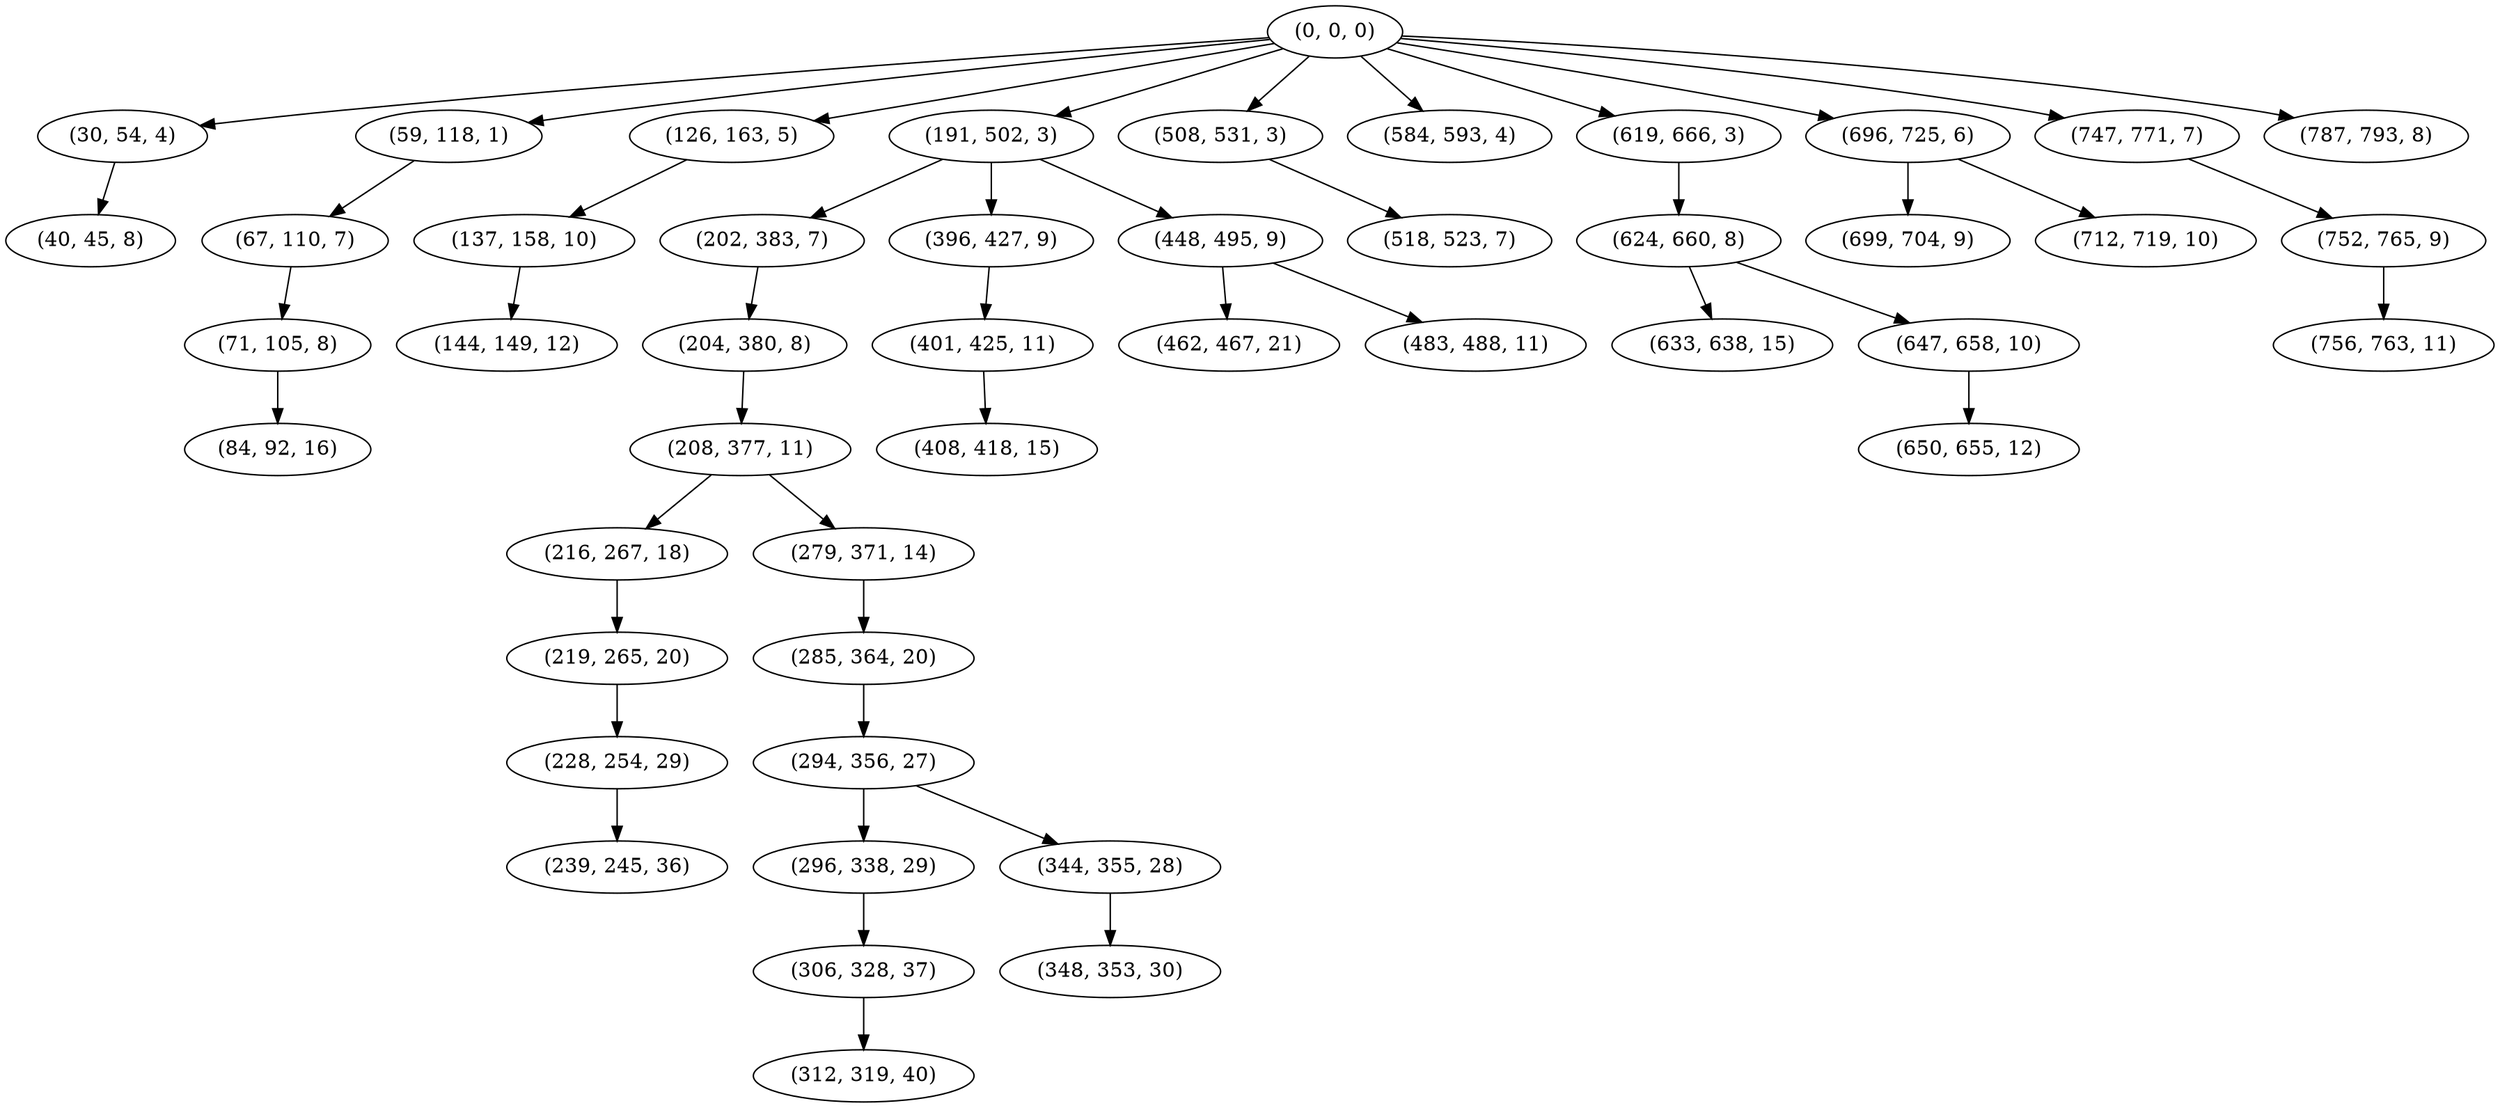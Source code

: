 digraph tree {
    "(0, 0, 0)";
    "(30, 54, 4)";
    "(40, 45, 8)";
    "(59, 118, 1)";
    "(67, 110, 7)";
    "(71, 105, 8)";
    "(84, 92, 16)";
    "(126, 163, 5)";
    "(137, 158, 10)";
    "(144, 149, 12)";
    "(191, 502, 3)";
    "(202, 383, 7)";
    "(204, 380, 8)";
    "(208, 377, 11)";
    "(216, 267, 18)";
    "(219, 265, 20)";
    "(228, 254, 29)";
    "(239, 245, 36)";
    "(279, 371, 14)";
    "(285, 364, 20)";
    "(294, 356, 27)";
    "(296, 338, 29)";
    "(306, 328, 37)";
    "(312, 319, 40)";
    "(344, 355, 28)";
    "(348, 353, 30)";
    "(396, 427, 9)";
    "(401, 425, 11)";
    "(408, 418, 15)";
    "(448, 495, 9)";
    "(462, 467, 21)";
    "(483, 488, 11)";
    "(508, 531, 3)";
    "(518, 523, 7)";
    "(584, 593, 4)";
    "(619, 666, 3)";
    "(624, 660, 8)";
    "(633, 638, 15)";
    "(647, 658, 10)";
    "(650, 655, 12)";
    "(696, 725, 6)";
    "(699, 704, 9)";
    "(712, 719, 10)";
    "(747, 771, 7)";
    "(752, 765, 9)";
    "(756, 763, 11)";
    "(787, 793, 8)";
    "(0, 0, 0)" -> "(30, 54, 4)";
    "(0, 0, 0)" -> "(59, 118, 1)";
    "(0, 0, 0)" -> "(126, 163, 5)";
    "(0, 0, 0)" -> "(191, 502, 3)";
    "(0, 0, 0)" -> "(508, 531, 3)";
    "(0, 0, 0)" -> "(584, 593, 4)";
    "(0, 0, 0)" -> "(619, 666, 3)";
    "(0, 0, 0)" -> "(696, 725, 6)";
    "(0, 0, 0)" -> "(747, 771, 7)";
    "(0, 0, 0)" -> "(787, 793, 8)";
    "(30, 54, 4)" -> "(40, 45, 8)";
    "(59, 118, 1)" -> "(67, 110, 7)";
    "(67, 110, 7)" -> "(71, 105, 8)";
    "(71, 105, 8)" -> "(84, 92, 16)";
    "(126, 163, 5)" -> "(137, 158, 10)";
    "(137, 158, 10)" -> "(144, 149, 12)";
    "(191, 502, 3)" -> "(202, 383, 7)";
    "(191, 502, 3)" -> "(396, 427, 9)";
    "(191, 502, 3)" -> "(448, 495, 9)";
    "(202, 383, 7)" -> "(204, 380, 8)";
    "(204, 380, 8)" -> "(208, 377, 11)";
    "(208, 377, 11)" -> "(216, 267, 18)";
    "(208, 377, 11)" -> "(279, 371, 14)";
    "(216, 267, 18)" -> "(219, 265, 20)";
    "(219, 265, 20)" -> "(228, 254, 29)";
    "(228, 254, 29)" -> "(239, 245, 36)";
    "(279, 371, 14)" -> "(285, 364, 20)";
    "(285, 364, 20)" -> "(294, 356, 27)";
    "(294, 356, 27)" -> "(296, 338, 29)";
    "(294, 356, 27)" -> "(344, 355, 28)";
    "(296, 338, 29)" -> "(306, 328, 37)";
    "(306, 328, 37)" -> "(312, 319, 40)";
    "(344, 355, 28)" -> "(348, 353, 30)";
    "(396, 427, 9)" -> "(401, 425, 11)";
    "(401, 425, 11)" -> "(408, 418, 15)";
    "(448, 495, 9)" -> "(462, 467, 21)";
    "(448, 495, 9)" -> "(483, 488, 11)";
    "(508, 531, 3)" -> "(518, 523, 7)";
    "(619, 666, 3)" -> "(624, 660, 8)";
    "(624, 660, 8)" -> "(633, 638, 15)";
    "(624, 660, 8)" -> "(647, 658, 10)";
    "(647, 658, 10)" -> "(650, 655, 12)";
    "(696, 725, 6)" -> "(699, 704, 9)";
    "(696, 725, 6)" -> "(712, 719, 10)";
    "(747, 771, 7)" -> "(752, 765, 9)";
    "(752, 765, 9)" -> "(756, 763, 11)";
}
